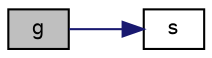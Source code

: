 digraph "g"
{
  bgcolor="transparent";
  edge [fontname="FreeSans",fontsize="10",labelfontname="FreeSans",labelfontsize="10"];
  node [fontname="FreeSans",fontsize="10",shape=record];
  rankdir="LR";
  Node230 [label="g",height=0.2,width=0.4,color="black", fillcolor="grey75", style="filled", fontcolor="black"];
  Node230 -> Node231 [color="midnightblue",fontsize="10",style="solid",fontname="FreeSans"];
  Node231 [label="s",height=0.2,width=0.4,color="black",URL="$a18905.html#abb9c4233033fad2ad0206cd4adad3b9f"];
}
